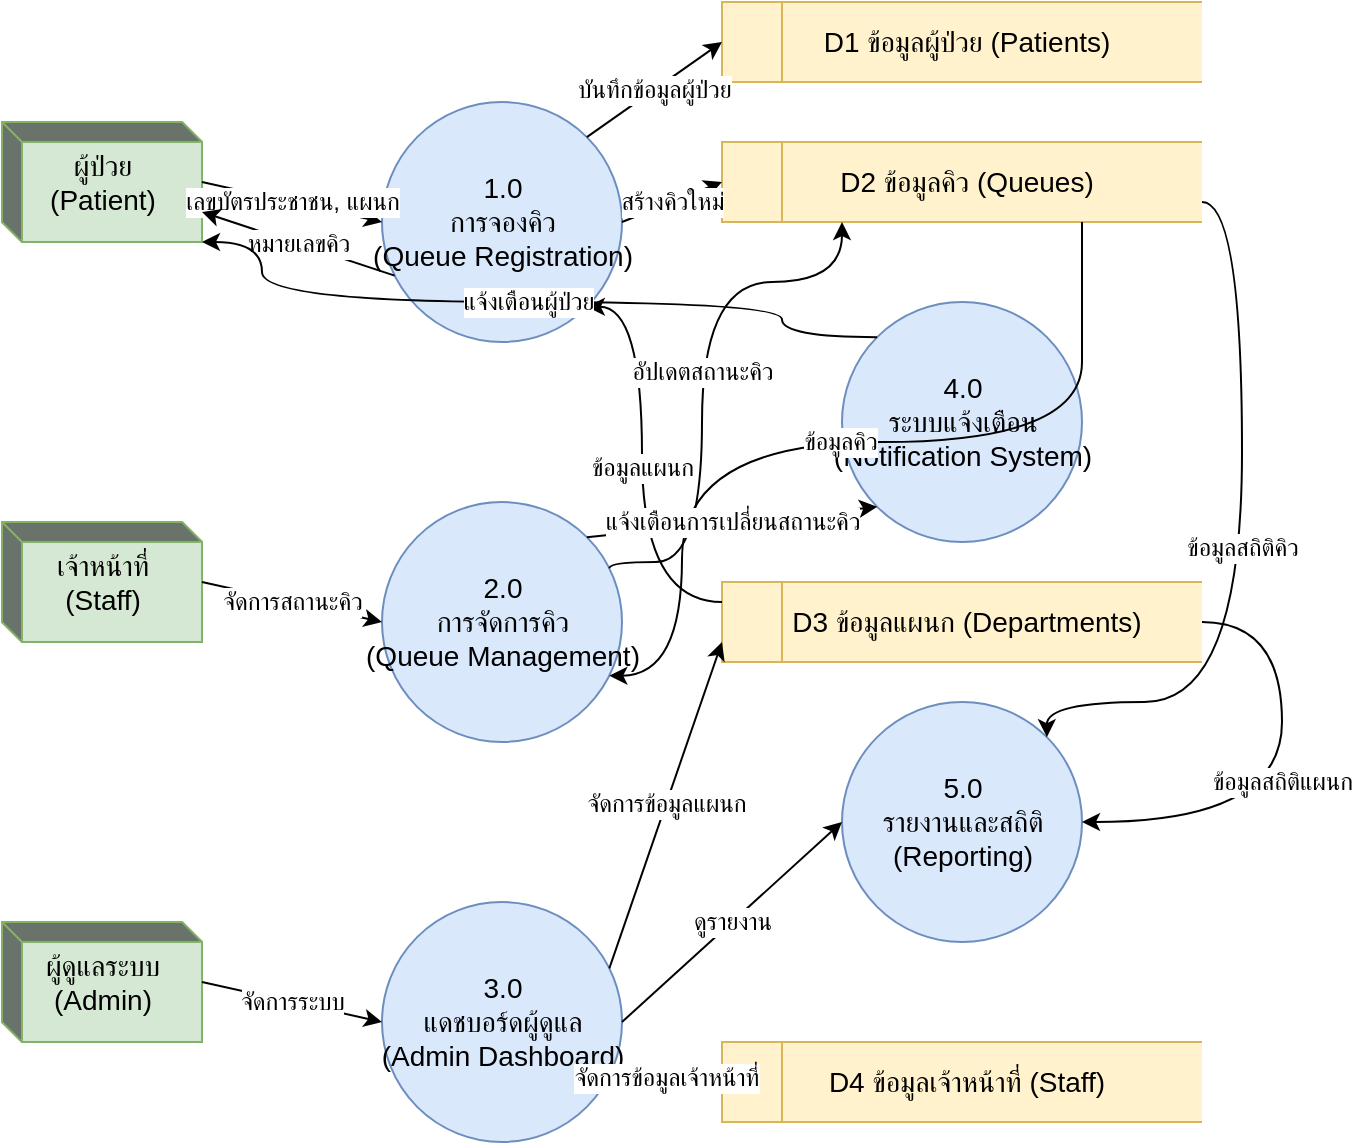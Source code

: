 
<mxfile version="15.8.6" type="device">
  <diagram id="C5RBs43oDa-KdzZeNtuy" name="Page-1">
    <mxGraphModel dx="1422" dy="762" grid="1" gridSize="10" guides="1" tooltips="1" connect="1" arrows="1" fold="1" page="1" pageScale="1" pageWidth="827" pageHeight="1169" math="0" shadow="0">
      <root>
        <mxCell id="WIyWlLk6GJQsqaUBKTNV-0" />
        <mxCell id="WIyWlLk6GJQsqaUBKTNV-1" parent="WIyWlLk6GJQsqaUBKTNV-0" />
        <!-- External Entities -->
        <mxCell id="entity-patient" value="ผู้ป่วย&#xa;(Patient)" style="html=1;dashed=0;whitespace=wrap;shape=mxgraph.dfd.externalEntity;fontSize=14;fillColor=#d5e8d4;strokeColor=#82b366;" parent="WIyWlLk6GJQsqaUBKTNV-1" vertex="1">
          <mxGeometry x="80" y="80" width="100" height="60" as="geometry" />
        </mxCell>
        <mxCell id="entity-staff" value="เจ้าหน้าที่&#xa;(Staff)" style="html=1;dashed=0;whitespace=wrap;shape=mxgraph.dfd.externalEntity;fontSize=14;fillColor=#d5e8d4;strokeColor=#82b366;" parent="WIyWlLk6GJQsqaUBKTNV-1" vertex="1">
          <mxGeometry x="80" y="280" width="100" height="60" as="geometry" />
        </mxCell>
        <mxCell id="entity-admin" value="ผู้ดูแลระบบ&#xa;(Admin)" style="html=1;dashed=0;whitespace=wrap;shape=mxgraph.dfd.externalEntity;fontSize=14;fillColor=#d5e8d4;strokeColor=#82b366;" parent="WIyWlLk6GJQsqaUBKTNV-1" vertex="1">
          <mxGeometry x="80" y="480" width="100" height="60" as="geometry" />
        </mxCell>
        
        <!-- Processes -->
        <mxCell id="process-queue-registration" value="1.0&#xa;การจองคิว&#xa;(Queue Registration)" style="shape=ellipse;html=1;dashed=0;whitespace=wrap;aspect=fixed;perimeter=ellipsePerimeter;fontSize=14;fillColor=#dae8fc;strokeColor=#6c8ebf;" parent="WIyWlLk6GJQsqaUBKTNV-1" vertex="1">
          <mxGeometry x="270" y="70" width="120" height="120" as="geometry" />
        </mxCell>
        <mxCell id="process-queue-management" value="2.0&#xa;การจัดการคิว&#xa;(Queue Management)" style="shape=ellipse;html=1;dashed=0;whitespace=wrap;aspect=fixed;perimeter=ellipsePerimeter;fontSize=14;fillColor=#dae8fc;strokeColor=#6c8ebf;" parent="WIyWlLk6GJQsqaUBKTNV-1" vertex="1">
          <mxGeometry x="270" y="270" width="120" height="120" as="geometry" />
        </mxCell>
        <mxCell id="process-admin-dashboard" value="3.0&#xa;แดชบอร์ดผู้ดูแล&#xa;(Admin Dashboard)" style="shape=ellipse;html=1;dashed=0;whitespace=wrap;aspect=fixed;perimeter=ellipsePerimeter;fontSize=14;fillColor=#dae8fc;strokeColor=#6c8ebf;" parent="WIyWlLk6GJQsqaUBKTNV-1" vertex="1">
          <mxGeometry x="270" y="470" width="120" height="120" as="geometry" />
        </mxCell>
        <mxCell id="process-notification" value="4.0&#xa;ระบบแจ้งเตือน&#xa;(Notification System)" style="shape=ellipse;html=1;dashed=0;whitespace=wrap;aspect=fixed;perimeter=ellipsePerimeter;fontSize=14;fillColor=#dae8fc;strokeColor=#6c8ebf;" parent="WIyWlLk6GJQsqaUBKTNV-1" vertex="1">
          <mxGeometry x="500" y="170" width="120" height="120" as="geometry" />
        </mxCell>
        <mxCell id="process-reporting" value="5.0&#xa;รายงานและสถิติ&#xa;(Reporting)" style="shape=ellipse;html=1;dashed=0;whitespace=wrap;aspect=fixed;perimeter=ellipsePerimeter;fontSize=14;fillColor=#dae8fc;strokeColor=#6c8ebf;" parent="WIyWlLk6GJQsqaUBKTNV-1" vertex="1">
          <mxGeometry x="500" y="370" width="120" height="120" as="geometry" />
        </mxCell>
        
        <!-- Data Stores -->
        <mxCell id="store-patients" value="D1 ข้อมูลผู้ป่วย (Patients)" style="html=1;dashed=0;whitespace=wrap;shape=mxgraph.dfd.dataStoreID;align=left;spacingLeft=3;align=center;verticalAlign=middle;fontSize=14;fillColor=#fff2cc;strokeColor=#d6b656;" parent="WIyWlLk6GJQsqaUBKTNV-1" vertex="1">
          <mxGeometry x="440" y="20" width="240" height="40" as="geometry" />
        </mxCell>
        <mxCell id="store-queues" value="D2 ข้อมูลคิว (Queues)" style="html=1;dashed=0;whitespace=wrap;shape=mxgraph.dfd.dataStoreID;align=left;spacingLeft=3;align=center;verticalAlign=middle;fontSize=14;fillColor=#fff2cc;strokeColor=#d6b656;" parent="WIyWlLk6GJQsqaUBKTNV-1" vertex="1">
          <mxGeometry x="440" y="90" width="240" height="40" as="geometry" />
        </mxCell>
        <mxCell id="store-departments" value="D3 ข้อมูลแผนก (Departments)" style="html=1;dashed=0;whitespace=wrap;shape=mxgraph.dfd.dataStoreID;align=left;spacingLeft=3;align=center;verticalAlign=middle;fontSize=14;fillColor=#fff2cc;strokeColor=#d6b656;" parent="WIyWlLk6GJQsqaUBKTNV-1" vertex="1">
          <mxGeometry x="440" y="310" width="240" height="40" as="geometry" />
        </mxCell>
        <mxCell id="store-staff" value="D4 ข้อมูลเจ้าหน้าที่ (Staff)" style="html=1;dashed=0;whitespace=wrap;shape=mxgraph.dfd.dataStoreID;align=left;spacingLeft=3;align=center;verticalAlign=middle;fontSize=14;fillColor=#fff2cc;strokeColor=#d6b656;" parent="WIyWlLk6GJQsqaUBKTNV-1" vertex="1">
          <mxGeometry x="440" y="540" width="240" height="40" as="geometry" />
        </mxCell>
        
        <!-- Data Flows -->
        <!-- Patient to Queue Registration -->
        <mxCell id="flow-patient-registration" value="เลขบัตรประชาชน, แผนก" style="endArrow=classic;html=1;fontSize=12;exitX=1;exitY=0.5;exitDx=0;exitDy=0;entryX=0;entryY=0.5;entryDx=0;entryDy=0;" edge="1" parent="WIyWlLk6GJQsqaUBKTNV-1" source="entity-patient" target="process-queue-registration">
          <mxGeometry width="50" height="50" relative="1" as="geometry">
            <mxPoint x="390" y="410" as="sourcePoint" />
            <mxPoint x="440" y="360" as="targetPoint" />
          </mxGeometry>
        </mxCell>
        <!-- Queue Registration to Patient -->
        <mxCell id="flow-registration-patient" value="หมายเลขคิว" style="endArrow=classic;html=1;fontSize=12;exitX=0;exitY=0.75;exitDx=0;exitDy=0;entryX=1;entryY=0.75;entryDx=0;entryDy=0;" edge="1" parent="WIyWlLk6GJQsqaUBKTNV-1" source="process-queue-registration" target="entity-patient">
          <mxGeometry width="50" height="50" relative="1" as="geometry">
            <mxPoint x="190" y="120" as="sourcePoint" />
            <mxPoint x="280" y="140" as="targetPoint" />
          </mxGeometry>
        </mxCell>
        <!-- Queue Registration to Patients DS -->
        <mxCell id="flow-registration-patient-ds" value="บันทึกข้อมูลผู้ป่วย" style="endArrow=classic;html=1;fontSize=12;exitX=1;exitY=0;exitDx=0;exitDy=0;entryX=0;entryY=0.5;entryDx=0;entryDy=0;" edge="1" parent="WIyWlLk6GJQsqaUBKTNV-1" source="process-queue-registration" target="store-patients">
          <mxGeometry width="50" height="50" relative="1" as="geometry">
            <mxPoint x="385" y="140" as="sourcePoint" />
            <mxPoint x="190" y="170" as="targetPoint" />
          </mxGeometry>
        </mxCell>
        <!-- Queue Registration to Queues DS -->
        <mxCell id="flow-registration-queue-ds" value="สร้างคิวใหม่" style="endArrow=classic;html=1;fontSize=12;exitX=1;exitY=0.5;exitDx=0;exitDy=0;entryX=0;entryY=0.5;entryDx=0;entryDy=0;" edge="1" parent="WIyWlLk6GJQsqaUBKTNV-1" source="process-queue-registration" target="store-queues">
          <mxGeometry width="50" height="50" relative="1" as="geometry">
            <mxPoint x="374" y="88" as="sourcePoint" />
            <mxPoint x="440" y="40" as="targetPoint" />
          </mxGeometry>
        </mxCell>
        <!-- Departments DS to Queue Registration -->
        <mxCell id="flow-departments-registration" value="ข้อมูลแผนก" style="endArrow=classic;html=1;fontSize=12;exitX=0;exitY=0.25;exitDx=0;exitDy=0;entryX=1;entryY=1;entryDx=0;entryDy=0;edgeStyle=orthogonalEdgeStyle;curved=1;" edge="1" parent="WIyWlLk6GJQsqaUBKTNV-1" source="store-departments" target="process-queue-registration">
          <mxGeometry width="50" height="50" relative="1" as="geometry">
            <mxPoint x="400" y="140" as="sourcePoint" />
            <mxPoint x="440" y="120" as="targetPoint" />
            <Array as="points">
              <mxPoint x="400" y="320" />
              <mxPoint x="400" y="172" />
            </Array>
          </mxGeometry>
        </mxCell>
        <!-- Staff to Queue Management -->
        <mxCell id="flow-staff-management" value="จัดการสถานะคิว" style="endArrow=classic;html=1;fontSize=12;exitX=1;exitY=0.5;exitDx=0;exitDy=0;entryX=0;entryY=0.5;entryDx=0;entryDy=0;" edge="1" parent="WIyWlLk6GJQsqaUBKTNV-1" source="entity-staff" target="process-queue-management">
          <mxGeometry width="50" height="50" relative="1" as="geometry">
            <mxPoint x="190" y="120" as="sourcePoint" />
            <mxPoint x="280" y="140" as="targetPoint" />
          </mxGeometry>
        </mxCell>
        <!-- Queue Management to Queues DS -->
        <mxCell id="flow-management-queues" value="อัปเดตสถานะคิว" style="endArrow=classic;html=1;fontSize=12;exitX=1;exitY=0.25;exitDx=0;exitDy=0;entryX=0.25;entryY=1;entryDx=0;entryDy=0;edgeStyle=orthogonalEdgeStyle;curved=1;" edge="1" parent="WIyWlLk6GJQsqaUBKTNV-1" source="process-queue-management" target="store-queues">
          <mxGeometry width="50" height="50" relative="1" as="geometry">
            <mxPoint x="400" y="140" as="sourcePoint" />
            <mxPoint x="440" y="120" as="targetPoint" />
            <Array as="points">
              <mxPoint x="430" y="300" />
              <mxPoint x="430" y="160" />
              <mxPoint x="500" y="160" />
            </Array>
          </mxGeometry>
        </mxCell>
        <!-- Queues DS to Queue Management -->
        <mxCell id="flow-queues-management" value="ข้อมูลคิว" style="endArrow=classic;html=1;fontSize=12;exitX=0.75;exitY=1;exitDx=0;exitDy=0;entryX=1;entryY=0.75;entryDx=0;entryDy=0;edgeStyle=orthogonalEdgeStyle;curved=1;" edge="1" parent="WIyWlLk6GJQsqaUBKTNV-1" source="store-queues" target="process-queue-management">
          <mxGeometry width="50" height="50" relative="1" as="geometry">
            <mxPoint x="400" y="140" as="sourcePoint" />
            <mxPoint x="440" y="120" as="targetPoint" />
            <Array as="points">
              <mxPoint x="620" y="160" />
              <mxPoint x="620" y="240" />
              <mxPoint x="420" y="240" />
              <mxPoint x="420" y="360" />
            </Array>
          </mxGeometry>
        </mxCell>
        <!-- Queue Management to Notification -->
        <mxCell id="flow-management-notification" value="แจ้งเตือนการเปลี่ยนสถานะคิว" style="endArrow=classic;html=1;fontSize=12;exitX=1;exitY=0;exitDx=0;exitDy=0;entryX=0;entryY=1;entryDx=0;entryDy=0;" edge="1" parent="WIyWlLk6GJQsqaUBKTNV-1" source="process-queue-management" target="process-notification">
          <mxGeometry width="50" height="50" relative="1" as="geometry">
            <mxPoint x="400" y="140" as="sourcePoint" />
            <mxPoint x="440" y="120" as="targetPoint" />
          </mxGeometry>
        </mxCell>
        <!-- Notification to Patient -->
        <mxCell id="flow-notification-patient" value="แจ้งเตือนผู้ป่วย" style="endArrow=classic;html=1;fontSize=12;exitX=0;exitY=0;exitDx=0;exitDy=0;entryX=1;entryY=1;entryDx=0;entryDy=0;edgeStyle=orthogonalEdgeStyle;curved=1;" edge="1" parent="WIyWlLk6GJQsqaUBKTNV-1" source="process-notification" target="entity-patient">
          <mxGeometry width="50" height="50" relative="1" as="geometry">
            <mxPoint x="400" y="140" as="sourcePoint" />
            <mxPoint x="440" y="120" as="targetPoint" />
            <Array as="points">
              <mxPoint x="470" y="188" />
              <mxPoint x="470" y="170" />
              <mxPoint x="210" y="170" />
              <mxPoint x="210" y="140" />
            </Array>
          </mxGeometry>
        </mxCell>
        <!-- Admin to Admin Dashboard -->
        <mxCell id="flow-admin-dashboard" value="จัดการระบบ" style="endArrow=classic;html=1;fontSize=12;exitX=1;exitY=0.5;exitDx=0;exitDy=0;entryX=0;entryY=0.5;entryDx=0;entryDy=0;" edge="1" parent="WIyWlLk6GJQsqaUBKTNV-1" source="entity-admin" target="process-admin-dashboard">
          <mxGeometry width="50" height="50" relative="1" as="geometry">
            <mxPoint x="190" y="320" as="sourcePoint" />
            <mxPoint x="280" y="340" as="targetPoint" />
          </mxGeometry>
        </mxCell>
        <!-- Admin Dashboard to Departments DS -->
        <mxCell id="flow-dashboard-departments" value="จัดการข้อมูลแผนก" style="endArrow=classic;html=1;fontSize=12;exitX=1;exitY=0.25;exitDx=0;exitDy=0;entryX=0;entryY=0.75;entryDx=0;entryDy=0;" edge="1" parent="WIyWlLk6GJQsqaUBKTNV-1" source="process-admin-dashboard" target="store-departments">
          <mxGeometry width="50" height="50" relative="1" as="geometry">
            <mxPoint x="400" y="140" as="sourcePoint" />
            <mxPoint x="440" y="120" as="targetPoint" />
          </mxGeometry>
        </mxCell>
        <!-- Admin Dashboard to Staff DS -->
        <mxCell id="flow-dashboard-staff" value="จัดการข้อมูลเจ้าหน้าที่" style="endArrow=classic;html=1;fontSize=12;exitX=1;exitY=0.75;exitDx=0;exitDy=0;entryX=0;entryY=0.5;entryDx=0;entryDy=0;" edge="1" parent="WIyWlLk6GJQsqaUBKTNV-1" source="process-admin-dashboard" target="store-staff">
          <mxGeometry width="50" height="50" relative="1" as="geometry">
            <mxPoint x="400" y="140" as="sourcePoint" />
            <mxPoint x="440" y="350" as="targetPoint" />
          </mxGeometry>
        </mxCell>
        <!-- Admin Dashboard to Reporting -->
        <mxCell id="flow-dashboard-reporting" value="ดูรายงาน" style="endArrow=classic;html=1;fontSize=12;exitX=1;exitY=0.5;exitDx=0;exitDy=0;entryX=0;entryY=0.5;entryDx=0;entryDy=0;" edge="1" parent="WIyWlLk6GJQsqaUBKTNV-1" source="process-admin-dashboard" target="process-reporting">
          <mxGeometry width="50" height="50" relative="1" as="geometry">
            <mxPoint x="400" y="140" as="sourcePoint" />
            <mxPoint x="440" y="120" as="targetPoint" />
          </mxGeometry>
        </mxCell>
        <!-- Queues DS to Reporting -->
        <mxCell id="flow-queues-reporting" value="ข้อมูลสถิติคิว" style="endArrow=classic;html=1;fontSize=12;exitX=1;exitY=0.75;exitDx=0;exitDy=0;entryX=1;entryY=0;entryDx=0;entryDy=0;edgeStyle=orthogonalEdgeStyle;curved=1;" edge="1" parent="WIyWlLk6GJQsqaUBKTNV-1" source="store-queues" target="process-reporting">
          <mxGeometry width="50" height="50" relative="1" as="geometry">
            <mxPoint x="400" y="140" as="sourcePoint" />
            <mxPoint x="440" y="120" as="targetPoint" />
            <Array as="points">
              <mxPoint x="700" y="120" />
              <mxPoint x="700" y="370" />
              <mxPoint x="603" y="370" />
            </Array>
          </mxGeometry>
        </mxCell>
        <!-- Departments DS to Reporting -->
        <mxCell id="flow-departments-reporting" value="ข้อมูลสถิติแผนก" style="endArrow=classic;html=1;fontSize=12;exitX=1;exitY=0.5;exitDx=0;exitDy=0;entryX=1;entryY=0.5;entryDx=0;entryDy=0;edgeStyle=orthogonalEdgeStyle;curved=1;" edge="1" parent="WIyWlLk6GJQsqaUBKTNV-1" source="store-departments" target="process-reporting">
          <mxGeometry width="50" height="50" relative="1" as="geometry">
            <mxPoint x="690" y="130" as="sourcePoint" />
            <mxPoint x="612" y="388" as="targetPoint" />
            <Array as="points">
              <mxPoint x="720" y="330" />
              <mxPoint x="720" y="430" />
            </Array>
          </mxGeometry>
        </mxCell>
      </root>
    </mxGraphModel>
  </diagram>
</mxfile>
